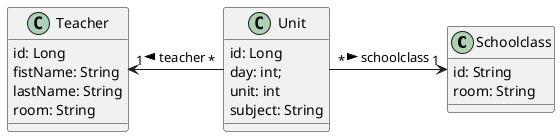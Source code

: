@startuml
class Schoolclass {
  id: String
  room: String
}

class Teacher {
  id: Long
  fistName: String
  lastName: String
  room: String
}

class Unit {
  id: Long
  day: int;
  unit: int
  subject: String
}

Unit "*" --left--> "1" Teacher: teacher >
Unit "*" --right--> "1" Schoolclass: schoolclass >

@enduml